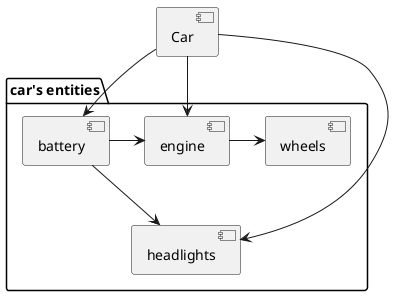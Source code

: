 @startuml
[Car]
package "car's entities" {
[headlights]
[engine]
[wheels]
[battery]
}
Car-->headlights
Car-->engine
Car-->battery
battery -down->headlights
battery->engine
engine->wheels




@enduml
package "Some Group" {
HTTP - [First Component]
[Another Component]
}

package "Other Groups" {
FTP - [Second Component]

[First Component] --> FTP
}